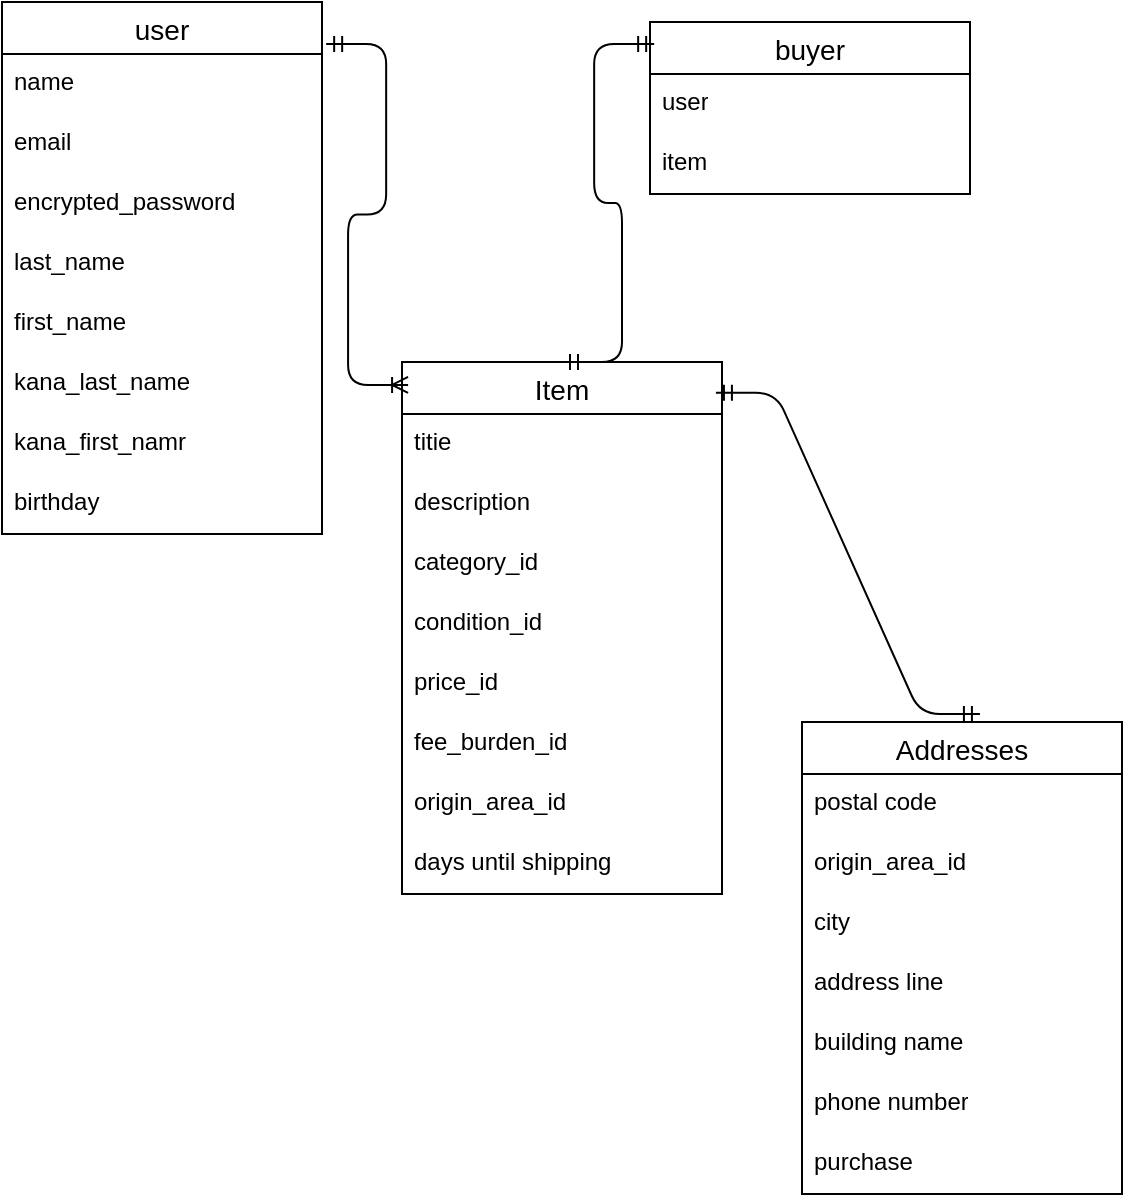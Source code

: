 <mxfile>
    <diagram id="rqZQgFu8Yw17zDkJPQBe" name="ページ1">
        <mxGraphModel dx="943" dy="730" grid="1" gridSize="10" guides="1" tooltips="1" connect="1" arrows="1" fold="1" page="1" pageScale="1" pageWidth="827" pageHeight="1169" math="0" shadow="0">
            <root>
                <mxCell id="0"/>
                <mxCell id="1" parent="0"/>
                <mxCell id="67" value="user" style="swimlane;fontStyle=0;childLayout=stackLayout;horizontal=1;startSize=26;horizontalStack=0;resizeParent=1;resizeParentMax=0;resizeLast=0;collapsible=1;marginBottom=0;align=center;fontSize=14;" vertex="1" parent="1">
                    <mxGeometry x="10" y="50" width="160" height="266" as="geometry"/>
                </mxCell>
                <mxCell id="68" value="name&lt;div&gt;&lt;br&gt;&lt;/div&gt;" style="text;strokeColor=none;fillColor=none;spacingLeft=4;spacingRight=4;overflow=hidden;rotatable=0;points=[[0,0.5],[1,0.5]];portConstraint=eastwest;fontSize=12;whiteSpace=wrap;html=1;" vertex="1" parent="67">
                    <mxGeometry y="26" width="160" height="30" as="geometry"/>
                </mxCell>
                <mxCell id="69" value="email" style="text;strokeColor=none;fillColor=none;spacingLeft=4;spacingRight=4;overflow=hidden;rotatable=0;points=[[0,0.5],[1,0.5]];portConstraint=eastwest;fontSize=12;whiteSpace=wrap;html=1;" vertex="1" parent="67">
                    <mxGeometry y="56" width="160" height="30" as="geometry"/>
                </mxCell>
                <mxCell id="70" value="encrypted_password" style="text;strokeColor=none;fillColor=none;spacingLeft=4;spacingRight=4;overflow=hidden;rotatable=0;points=[[0,0.5],[1,0.5]];portConstraint=eastwest;fontSize=12;whiteSpace=wrap;html=1;" vertex="1" parent="67">
                    <mxGeometry y="86" width="160" height="30" as="geometry"/>
                </mxCell>
                <mxCell id="76" value="last_name&lt;div&gt;&lt;br&gt;&lt;/div&gt;" style="text;strokeColor=none;fillColor=none;spacingLeft=4;spacingRight=4;overflow=hidden;rotatable=0;points=[[0,0.5],[1,0.5]];portConstraint=eastwest;fontSize=12;whiteSpace=wrap;html=1;" vertex="1" parent="67">
                    <mxGeometry y="116" width="160" height="30" as="geometry"/>
                </mxCell>
                <mxCell id="71" value="first_name" style="text;strokeColor=none;fillColor=none;spacingLeft=4;spacingRight=4;overflow=hidden;rotatable=0;points=[[0,0.5],[1,0.5]];portConstraint=eastwest;fontSize=12;whiteSpace=wrap;html=1;" vertex="1" parent="67">
                    <mxGeometry y="146" width="160" height="30" as="geometry"/>
                </mxCell>
                <mxCell id="72" value="kana_last_name&lt;div&gt;&lt;br&gt;&lt;/div&gt;" style="text;strokeColor=none;fillColor=none;spacingLeft=4;spacingRight=4;overflow=hidden;rotatable=0;points=[[0,0.5],[1,0.5]];portConstraint=eastwest;fontSize=12;whiteSpace=wrap;html=1;" vertex="1" parent="67">
                    <mxGeometry y="176" width="160" height="30" as="geometry"/>
                </mxCell>
                <mxCell id="73" value="kana_first_namr" style="text;strokeColor=none;fillColor=none;spacingLeft=4;spacingRight=4;overflow=hidden;rotatable=0;points=[[0,0.5],[1,0.5]];portConstraint=eastwest;fontSize=12;whiteSpace=wrap;html=1;" vertex="1" parent="67">
                    <mxGeometry y="206" width="160" height="30" as="geometry"/>
                </mxCell>
                <mxCell id="74" value="birthday" style="text;strokeColor=none;fillColor=none;spacingLeft=4;spacingRight=4;overflow=hidden;rotatable=0;points=[[0,0.5],[1,0.5]];portConstraint=eastwest;fontSize=12;whiteSpace=wrap;html=1;" vertex="1" parent="67">
                    <mxGeometry y="236" width="160" height="30" as="geometry"/>
                </mxCell>
                <mxCell id="77" value="Addresses" style="swimlane;fontStyle=0;childLayout=stackLayout;horizontal=1;startSize=26;horizontalStack=0;resizeParent=1;resizeParentMax=0;resizeLast=0;collapsible=1;marginBottom=0;align=center;fontSize=14;" vertex="1" parent="1">
                    <mxGeometry x="410" y="410" width="160" height="236" as="geometry"/>
                </mxCell>
                <mxCell id="78" value="postal code" style="text;strokeColor=none;fillColor=none;spacingLeft=4;spacingRight=4;overflow=hidden;rotatable=0;points=[[0,0.5],[1,0.5]];portConstraint=eastwest;fontSize=12;whiteSpace=wrap;html=1;" vertex="1" parent="77">
                    <mxGeometry y="26" width="160" height="30" as="geometry"/>
                </mxCell>
                <mxCell id="79" value="origin_area_id&lt;div&gt;&lt;br&gt;&lt;/div&gt;" style="text;strokeColor=none;fillColor=none;spacingLeft=4;spacingRight=4;overflow=hidden;rotatable=0;points=[[0,0.5],[1,0.5]];portConstraint=eastwest;fontSize=12;whiteSpace=wrap;html=1;" vertex="1" parent="77">
                    <mxGeometry y="56" width="160" height="30" as="geometry"/>
                </mxCell>
                <mxCell id="80" value="city" style="text;strokeColor=none;fillColor=none;spacingLeft=4;spacingRight=4;overflow=hidden;rotatable=0;points=[[0,0.5],[1,0.5]];portConstraint=eastwest;fontSize=12;whiteSpace=wrap;html=1;" vertex="1" parent="77">
                    <mxGeometry y="86" width="160" height="30" as="geometry"/>
                </mxCell>
                <mxCell id="103" value="address line" style="text;strokeColor=none;fillColor=none;spacingLeft=4;spacingRight=4;overflow=hidden;rotatable=0;points=[[0,0.5],[1,0.5]];portConstraint=eastwest;fontSize=12;whiteSpace=wrap;html=1;" vertex="1" parent="77">
                    <mxGeometry y="116" width="160" height="30" as="geometry"/>
                </mxCell>
                <mxCell id="99" value="building name" style="text;strokeColor=none;fillColor=none;spacingLeft=4;spacingRight=4;overflow=hidden;rotatable=0;points=[[0,0.5],[1,0.5]];portConstraint=eastwest;fontSize=12;whiteSpace=wrap;html=1;" vertex="1" parent="77">
                    <mxGeometry y="146" width="160" height="30" as="geometry"/>
                </mxCell>
                <mxCell id="100" value="phone number" style="text;strokeColor=none;fillColor=none;spacingLeft=4;spacingRight=4;overflow=hidden;rotatable=0;points=[[0,0.5],[1,0.5]];portConstraint=eastwest;fontSize=12;whiteSpace=wrap;html=1;" vertex="1" parent="77">
                    <mxGeometry y="176" width="160" height="30" as="geometry"/>
                </mxCell>
                <mxCell id="101" value="purchase" style="text;strokeColor=none;fillColor=none;spacingLeft=4;spacingRight=4;overflow=hidden;rotatable=0;points=[[0,0.5],[1,0.5]];portConstraint=eastwest;fontSize=12;whiteSpace=wrap;html=1;" vertex="1" parent="77">
                    <mxGeometry y="206" width="160" height="30" as="geometry"/>
                </mxCell>
                <mxCell id="81" value="buyer" style="swimlane;fontStyle=0;childLayout=stackLayout;horizontal=1;startSize=26;horizontalStack=0;resizeParent=1;resizeParentMax=0;resizeLast=0;collapsible=1;marginBottom=0;align=center;fontSize=14;" vertex="1" parent="1">
                    <mxGeometry x="334" y="60" width="160" height="86" as="geometry"/>
                </mxCell>
                <mxCell id="87" value="user" style="text;strokeColor=none;fillColor=none;spacingLeft=4;spacingRight=4;overflow=hidden;rotatable=0;points=[[0,0.5],[1,0.5]];portConstraint=eastwest;fontSize=12;whiteSpace=wrap;html=1;" vertex="1" parent="81">
                    <mxGeometry y="26" width="160" height="30" as="geometry"/>
                </mxCell>
                <mxCell id="82" value="item" style="text;strokeColor=none;fillColor=none;spacingLeft=4;spacingRight=4;overflow=hidden;rotatable=0;points=[[0,0.5],[1,0.5]];portConstraint=eastwest;fontSize=12;whiteSpace=wrap;html=1;" vertex="1" parent="81">
                    <mxGeometry y="56" width="160" height="30" as="geometry"/>
                </mxCell>
                <mxCell id="85" value="Item" style="swimlane;fontStyle=0;childLayout=stackLayout;horizontal=1;startSize=26;horizontalStack=0;resizeParent=1;resizeParentMax=0;resizeLast=0;collapsible=1;marginBottom=0;align=center;fontSize=14;" vertex="1" parent="1">
                    <mxGeometry x="210" y="230" width="160" height="266" as="geometry"/>
                </mxCell>
                <mxCell id="89" value="titie&lt;div&gt;&lt;br&gt;&lt;/div&gt;" style="text;strokeColor=none;fillColor=none;spacingLeft=4;spacingRight=4;overflow=hidden;rotatable=0;points=[[0,0.5],[1,0.5]];portConstraint=eastwest;fontSize=12;whiteSpace=wrap;html=1;" vertex="1" parent="85">
                    <mxGeometry y="26" width="160" height="30" as="geometry"/>
                </mxCell>
                <mxCell id="90" value="&lt;div&gt;description&lt;/div&gt;" style="text;strokeColor=none;fillColor=none;spacingLeft=4;spacingRight=4;overflow=hidden;rotatable=0;points=[[0,0.5],[1,0.5]];portConstraint=eastwest;fontSize=12;whiteSpace=wrap;html=1;" vertex="1" parent="85">
                    <mxGeometry y="56" width="160" height="30" as="geometry"/>
                </mxCell>
                <mxCell id="91" value="category_id" style="text;strokeColor=none;fillColor=none;spacingLeft=4;spacingRight=4;overflow=hidden;rotatable=0;points=[[0,0.5],[1,0.5]];portConstraint=eastwest;fontSize=12;whiteSpace=wrap;html=1;" vertex="1" parent="85">
                    <mxGeometry y="86" width="160" height="30" as="geometry"/>
                </mxCell>
                <mxCell id="92" value="condition_id" style="text;strokeColor=none;fillColor=none;spacingLeft=4;spacingRight=4;overflow=hidden;rotatable=0;points=[[0,0.5],[1,0.5]];portConstraint=eastwest;fontSize=12;whiteSpace=wrap;html=1;" vertex="1" parent="85">
                    <mxGeometry y="116" width="160" height="30" as="geometry"/>
                </mxCell>
                <mxCell id="93" value="price_id&lt;div&gt;&lt;br&gt;&lt;/div&gt;" style="text;strokeColor=none;fillColor=none;spacingLeft=4;spacingRight=4;overflow=hidden;rotatable=0;points=[[0,0.5],[1,0.5]];portConstraint=eastwest;fontSize=12;whiteSpace=wrap;html=1;" vertex="1" parent="85">
                    <mxGeometry y="146" width="160" height="30" as="geometry"/>
                </mxCell>
                <mxCell id="94" value="fee_burden_id" style="text;strokeColor=none;fillColor=none;spacingLeft=4;spacingRight=4;overflow=hidden;rotatable=0;points=[[0,0.5],[1,0.5]];portConstraint=eastwest;fontSize=12;whiteSpace=wrap;html=1;" vertex="1" parent="85">
                    <mxGeometry y="176" width="160" height="30" as="geometry"/>
                </mxCell>
                <mxCell id="96" value="&lt;span style=&quot;color: rgb(0, 0, 0);&quot;&gt;origin_area_id&lt;/span&gt;" style="text;strokeColor=none;fillColor=none;spacingLeft=4;spacingRight=4;overflow=hidden;rotatable=0;points=[[0,0.5],[1,0.5]];portConstraint=eastwest;fontSize=12;whiteSpace=wrap;html=1;" vertex="1" parent="85">
                    <mxGeometry y="206" width="160" height="30" as="geometry"/>
                </mxCell>
                <mxCell id="97" value="days until shipping" style="text;strokeColor=none;fillColor=none;spacingLeft=4;spacingRight=4;overflow=hidden;rotatable=0;points=[[0,0.5],[1,0.5]];portConstraint=eastwest;fontSize=12;whiteSpace=wrap;html=1;" vertex="1" parent="85">
                    <mxGeometry y="236" width="160" height="30" as="geometry"/>
                </mxCell>
                <mxCell id="110" value="" style="edgeStyle=entityRelationEdgeStyle;fontSize=12;html=1;endArrow=ERoneToMany;startArrow=ERmandOne;exitX=1.013;exitY=0.079;exitDx=0;exitDy=0;exitPerimeter=0;entryX=0.019;entryY=0.043;entryDx=0;entryDy=0;entryPerimeter=0;" edge="1" parent="1" source="67" target="85">
                    <mxGeometry width="100" height="100" relative="1" as="geometry">
                        <mxPoint x="160" y="328.99" as="sourcePoint"/>
                        <mxPoint x="270" y="170" as="targetPoint"/>
                    </mxGeometry>
                </mxCell>
                <mxCell id="112" value="" style="edgeStyle=entityRelationEdgeStyle;fontSize=12;html=1;endArrow=ERmandOne;startArrow=ERmandOne;entryX=0.981;entryY=0.058;entryDx=0;entryDy=0;entryPerimeter=0;exitX=0.556;exitY=-0.017;exitDx=0;exitDy=0;exitPerimeter=0;" edge="1" parent="1" source="77" target="85">
                    <mxGeometry width="100" height="100" relative="1" as="geometry">
                        <mxPoint x="560" y="420" as="sourcePoint"/>
                        <mxPoint x="340" y="250" as="targetPoint"/>
                    </mxGeometry>
                </mxCell>
                <mxCell id="113" value="" style="edgeStyle=entityRelationEdgeStyle;fontSize=12;html=1;endArrow=ERmandOne;startArrow=ERmandOne;exitX=0.013;exitY=0.128;exitDx=0;exitDy=0;entryX=0.5;entryY=0;entryDx=0;entryDy=0;exitPerimeter=0;" edge="1" parent="1" source="81" target="85">
                    <mxGeometry width="100" height="100" relative="1" as="geometry">
                        <mxPoint x="646" y="20" as="sourcePoint"/>
                        <mxPoint x="290" y="220" as="targetPoint"/>
                    </mxGeometry>
                </mxCell>
            </root>
        </mxGraphModel>
    </diagram>
</mxfile>